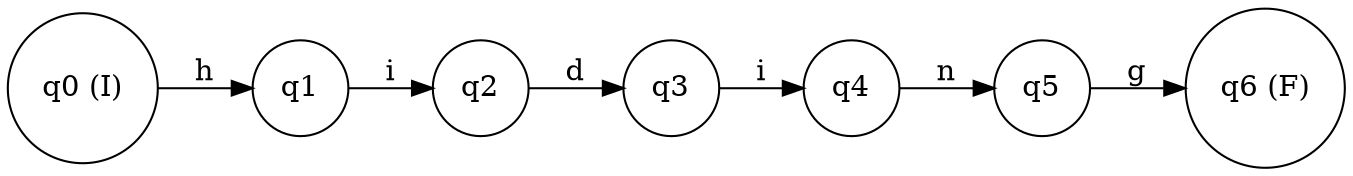 digraph finite_state_machine {
rankdir=LR;
node [shape = circle];
q0 [label="q0 (I)"];
q1 [label="q1"];
q2 [label="q2"];
q3 [label="q3"];
q4 [label="q4"];
q5 [label="q5"];
q6 [label="q6 (F)"];
q0 -> q1 [label="h"];
q1 -> q2 [label="i"];
q2 -> q3 [label="d"];
q3 -> q4 [label="i"];
q4 -> q5 [label="n"];
q5 -> q6 [label="g"];
}